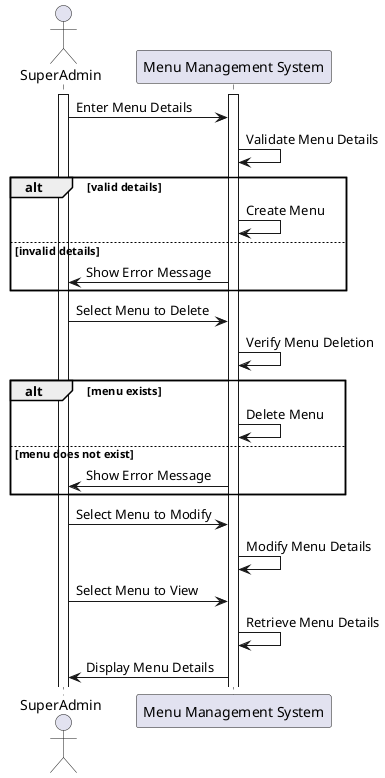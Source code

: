 @startuml
actor SuperAdmin
participant "Menu Management System" as System
activate SuperAdmin
activate System
SuperAdmin -> System: Enter Menu Details
System -> System: Validate Menu Details
alt valid details
  System -> System: Create Menu
else invalid details
  System -> SuperAdmin: Show Error Message
end
SuperAdmin -> System: Select Menu to Delete
System -> System: Verify Menu Deletion
alt menu exists
  System -> System: Delete Menu
else menu does not exist
  System -> SuperAdmin: Show Error Message
end
SuperAdmin -> System: Select Menu to Modify
System -> System: Modify Menu Details
SuperAdmin -> System: Select Menu to View
System -> System: Retrieve Menu Details
System -> SuperAdmin: Display Menu Details
@enduml
